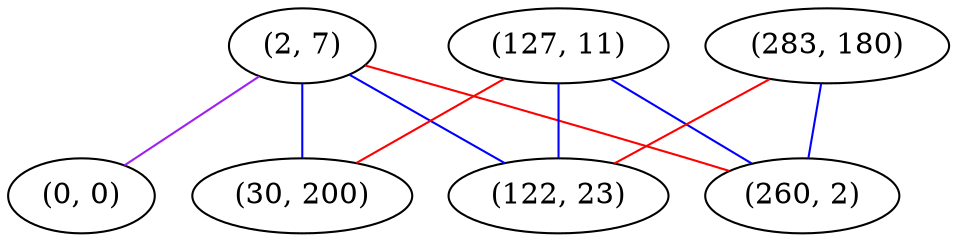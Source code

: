 graph "" {
"(2, 7)";
"(127, 11)";
"(0, 0)";
"(283, 180)";
"(122, 23)";
"(30, 200)";
"(260, 2)";
"(2, 7)" -- "(122, 23)"  [color=blue, key=0, weight=3];
"(2, 7)" -- "(260, 2)"  [color=red, key=0, weight=1];
"(2, 7)" -- "(0, 0)"  [color=purple, key=0, weight=4];
"(2, 7)" -- "(30, 200)"  [color=blue, key=0, weight=3];
"(127, 11)" -- "(122, 23)"  [color=blue, key=0, weight=3];
"(127, 11)" -- "(260, 2)"  [color=blue, key=0, weight=3];
"(127, 11)" -- "(30, 200)"  [color=red, key=0, weight=1];
"(283, 180)" -- "(122, 23)"  [color=red, key=0, weight=1];
"(283, 180)" -- "(260, 2)"  [color=blue, key=0, weight=3];
}

